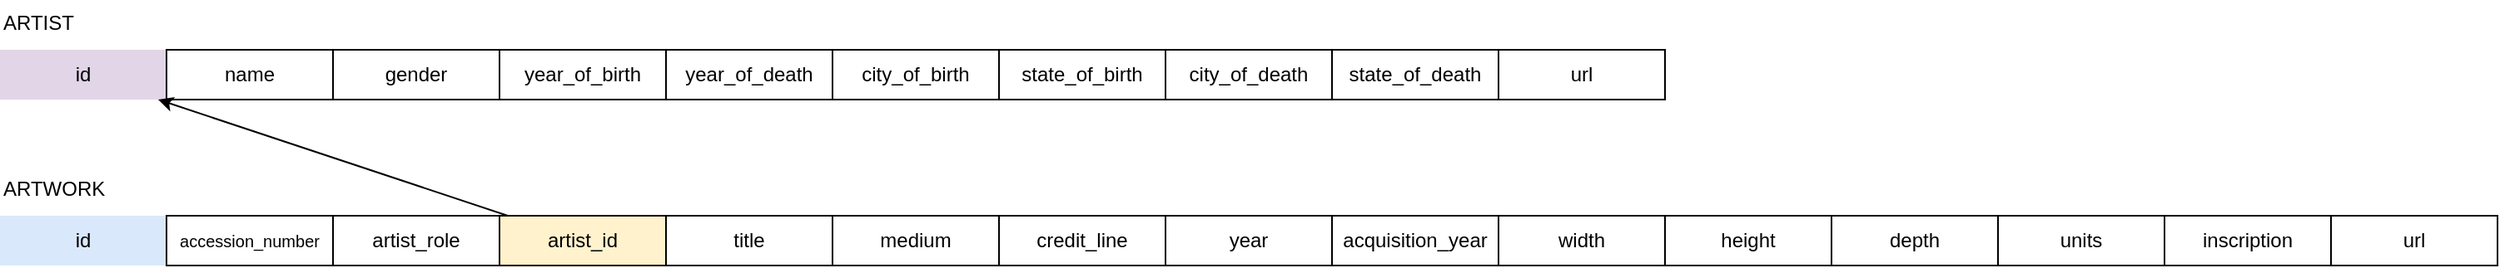 <mxfile version="24.7.1" type="device">
  <diagram id="N1qh7ePzJX4xE1G6DfqP" name="Pagina-1">
    <mxGraphModel dx="1687" dy="831" grid="1" gridSize="10" guides="1" tooltips="1" connect="1" arrows="1" fold="1" page="1" pageScale="1" pageWidth="827" pageHeight="1169" math="0" shadow="0">
      <root>
        <mxCell id="0" />
        <mxCell id="1" parent="0" />
        <mxCell id="2" value="ARTIST" style="text;strokeColor=none;fillColor=none;rounded=0;whiteSpace=wrap;html=1;" parent="1" vertex="1">
          <mxGeometry x="50" y="50" width="100" height="30" as="geometry" />
        </mxCell>
        <mxCell id="3" value="id" style="rounded=0;whiteSpace=wrap;html=1;strokeColor=none;fillColor=#e1d5e7;" parent="1" vertex="1">
          <mxGeometry x="50" y="80" width="100" height="30" as="geometry" />
        </mxCell>
        <mxCell id="4" value="name" style="rounded=0;whiteSpace=wrap;html=1;" parent="1" vertex="1">
          <mxGeometry x="150" y="80" width="100" height="30" as="geometry" />
        </mxCell>
        <mxCell id="5" value="gender" style="rounded=0;whiteSpace=wrap;html=1;" parent="1" vertex="1">
          <mxGeometry x="250" y="80" width="100" height="30" as="geometry" />
        </mxCell>
        <mxCell id="6" value="year_of_birth" style="rounded=0;whiteSpace=wrap;html=1;" parent="1" vertex="1">
          <mxGeometry x="350" y="80" width="100" height="30" as="geometry" />
        </mxCell>
        <mxCell id="7" value="year_of_death" style="rounded=0;whiteSpace=wrap;html=1;" parent="1" vertex="1">
          <mxGeometry x="450" y="80" width="100" height="30" as="geometry" />
        </mxCell>
        <mxCell id="8" value="city_of_birth" style="rounded=0;whiteSpace=wrap;html=1;" parent="1" vertex="1">
          <mxGeometry x="550" y="80" width="100" height="30" as="geometry" />
        </mxCell>
        <mxCell id="9" value="state_of_birth" style="rounded=0;whiteSpace=wrap;html=1;" parent="1" vertex="1">
          <mxGeometry x="650" y="80" width="100" height="30" as="geometry" />
        </mxCell>
        <mxCell id="10" value="city_of_death" style="rounded=0;whiteSpace=wrap;html=1;" parent="1" vertex="1">
          <mxGeometry x="750" y="80" width="100" height="30" as="geometry" />
        </mxCell>
        <mxCell id="11" value="state_of_death" style="rounded=0;whiteSpace=wrap;html=1;" parent="1" vertex="1">
          <mxGeometry x="850" y="80" width="100" height="30" as="geometry" />
        </mxCell>
        <mxCell id="12" value="url" style="rounded=0;whiteSpace=wrap;html=1;" parent="1" vertex="1">
          <mxGeometry x="950" y="80" width="100" height="30" as="geometry" />
        </mxCell>
        <mxCell id="13" value="&lt;div&gt;ARTWORK&lt;/div&gt;&lt;div&gt;&lt;br&gt;&lt;/div&gt;" style="text;strokeColor=none;fillColor=none;rounded=0;whiteSpace=wrap;html=1;" parent="1" vertex="1">
          <mxGeometry x="50" y="150" width="100" height="30" as="geometry" />
        </mxCell>
        <mxCell id="14" value="id" style="rounded=0;whiteSpace=wrap;html=1;strokeColor=none;fillColor=#dae8fc;" parent="1" vertex="1">
          <mxGeometry x="50" y="180" width="100" height="30" as="geometry" />
        </mxCell>
        <mxCell id="15" value="&lt;font style=&quot;font-size: 10px;&quot;&gt;accession_number&lt;/font&gt;" style="rounded=0;whiteSpace=wrap;html=1;" parent="1" vertex="1">
          <mxGeometry x="150" y="180" width="100" height="30" as="geometry" />
        </mxCell>
        <mxCell id="16" value="artist_role" style="rounded=0;whiteSpace=wrap;html=1;" parent="1" vertex="1">
          <mxGeometry x="250" y="180" width="100" height="30" as="geometry" />
        </mxCell>
        <mxCell id="17" value="artist_id" style="rounded=0;whiteSpace=wrap;html=1;fillColor=#fff2cc;" parent="1" vertex="1">
          <mxGeometry x="350" y="180" width="100" height="30" as="geometry" />
        </mxCell>
        <mxCell id="18" value="title" style="rounded=0;whiteSpace=wrap;html=1;" parent="1" vertex="1">
          <mxGeometry x="450" y="180" width="100" height="30" as="geometry" />
        </mxCell>
        <mxCell id="19" value="medium" style="rounded=0;whiteSpace=wrap;html=1;" parent="1" vertex="1">
          <mxGeometry x="550" y="180" width="100" height="30" as="geometry" />
        </mxCell>
        <mxCell id="20" value="credit_line" style="rounded=0;whiteSpace=wrap;html=1;" parent="1" vertex="1">
          <mxGeometry x="650" y="180" width="100" height="30" as="geometry" />
        </mxCell>
        <mxCell id="21" value="year" style="rounded=0;whiteSpace=wrap;html=1;" parent="1" vertex="1">
          <mxGeometry x="750" y="180" width="100" height="30" as="geometry" />
        </mxCell>
        <mxCell id="22" value="acquisition_year" style="rounded=0;whiteSpace=wrap;html=1;" parent="1" vertex="1">
          <mxGeometry x="850" y="180" width="100" height="30" as="geometry" />
        </mxCell>
        <mxCell id="23" value="width" style="rounded=0;whiteSpace=wrap;html=1;" parent="1" vertex="1">
          <mxGeometry x="950" y="180" width="100" height="30" as="geometry" />
        </mxCell>
        <mxCell id="24" value="height" style="rounded=0;whiteSpace=wrap;html=1;" parent="1" vertex="1">
          <mxGeometry x="1050" y="180" width="100" height="30" as="geometry" />
        </mxCell>
        <mxCell id="25" value="depth" style="rounded=0;whiteSpace=wrap;html=1;" parent="1" vertex="1">
          <mxGeometry x="1150" y="180" width="100" height="30" as="geometry" />
        </mxCell>
        <mxCell id="26" value="units" style="rounded=0;whiteSpace=wrap;html=1;" parent="1" vertex="1">
          <mxGeometry x="1250" y="180" width="100" height="30" as="geometry" />
        </mxCell>
        <mxCell id="27" value="inscription" style="rounded=0;whiteSpace=wrap;html=1;" parent="1" vertex="1">
          <mxGeometry x="1350" y="180" width="100" height="30" as="geometry" />
        </mxCell>
        <mxCell id="28" value="url" style="rounded=0;whiteSpace=wrap;html=1;" parent="1" vertex="1">
          <mxGeometry x="1450" y="180" width="100" height="30" as="geometry" />
        </mxCell>
        <mxCell id="29" parent="1" source="17" target="3" edge="1">
          <mxGeometry relative="1" as="geometry" />
        </mxCell>
      </root>
    </mxGraphModel>
  </diagram>
</mxfile>
